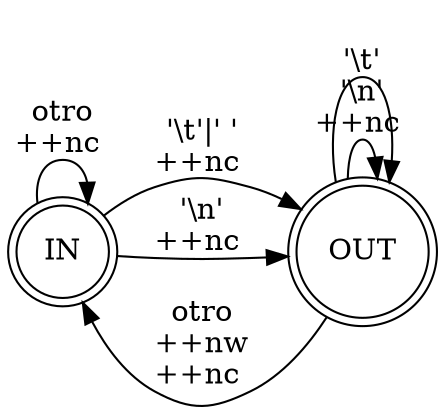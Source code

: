 digraph MaquinaDeEstados {
	rankdir=LR;
	node [shape = doublecircle]; IN OUT
	OUT -> IN [ label = "otro\n++nw\n++nc " ];
	OUT -> OUT [ label = "'\\n'\n++nc " ];
	OUT -> OUT [ label = "'\\t'" ];
	IN -> IN [ label = "otro\n++nc " ];
	IN -> OUT [ label = "'\\t'|' '\n++nc " ];
	IN -> OUT [ label = "'\\n'\n++nc\ " ];

}